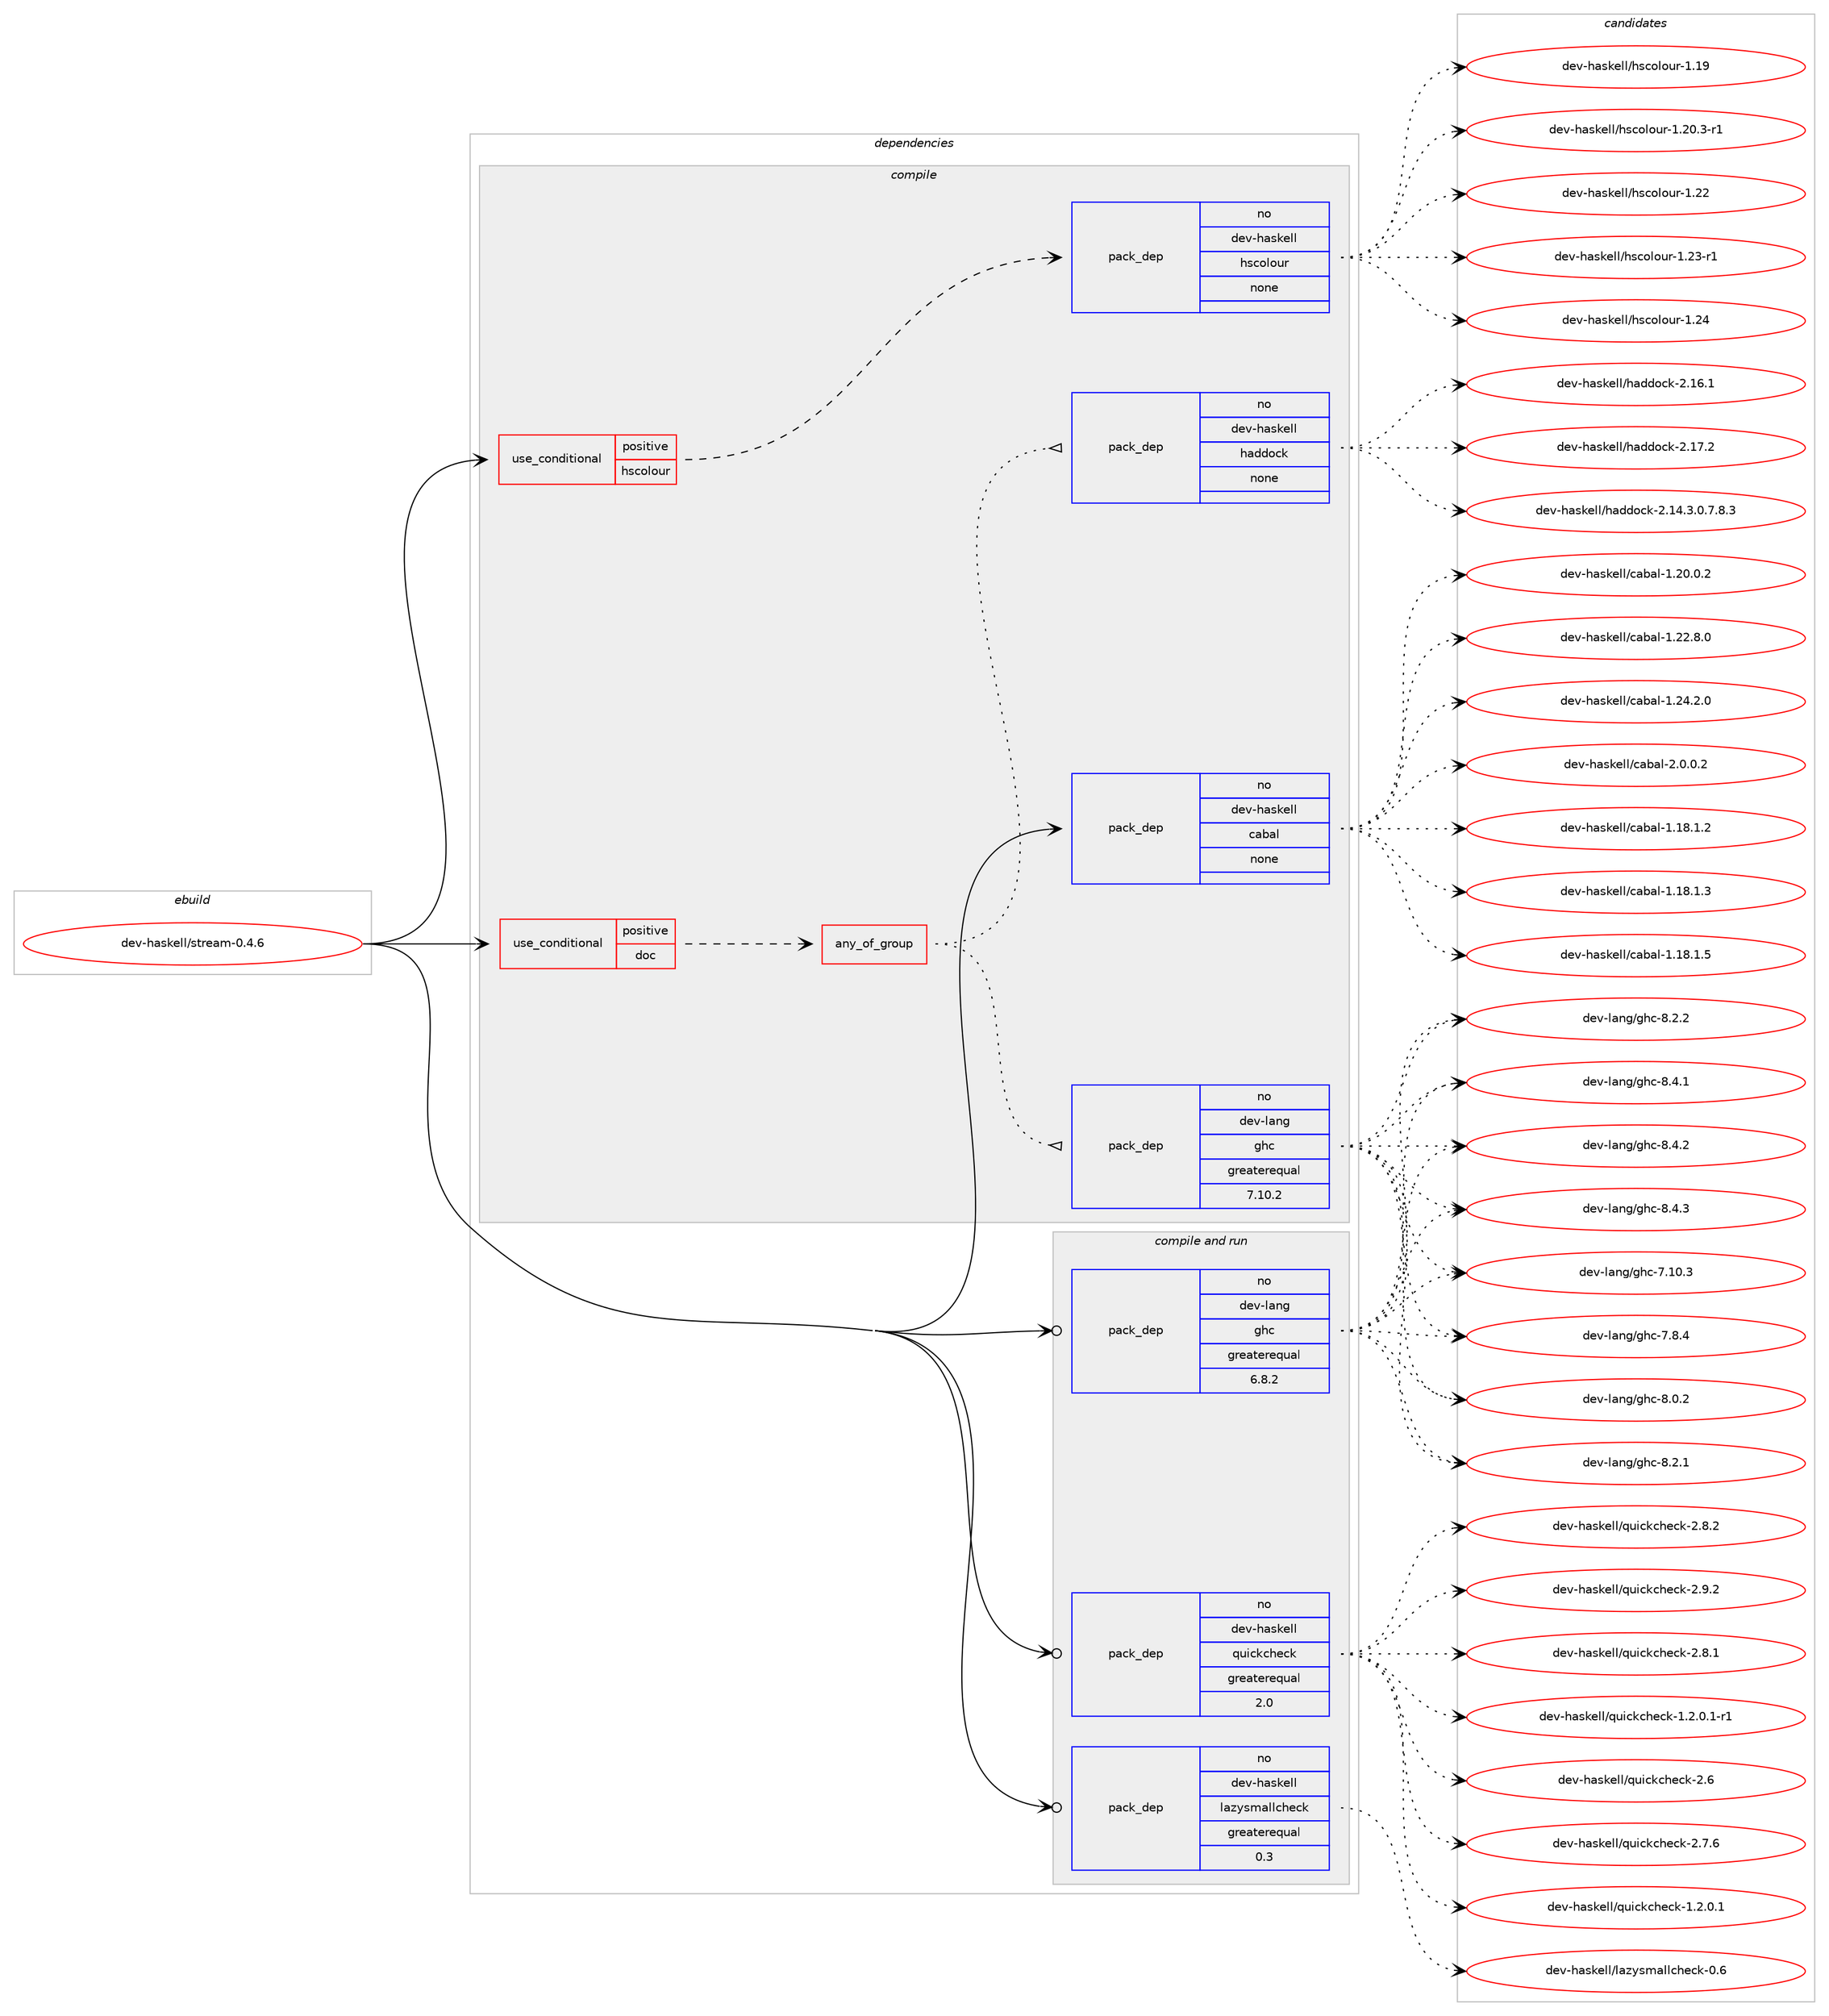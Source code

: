 digraph prolog {

# *************
# Graph options
# *************

newrank=true;
concentrate=true;
compound=true;
graph [rankdir=LR,fontname=Helvetica,fontsize=10,ranksep=1.5];#, ranksep=2.5, nodesep=0.2];
edge  [arrowhead=vee];
node  [fontname=Helvetica,fontsize=10];

# **********
# The ebuild
# **********

subgraph cluster_leftcol {
color=gray;
rank=same;
label=<<i>ebuild</i>>;
id [label="dev-haskell/stream-0.4.6", color=red, width=4, href="../dev-haskell/stream-0.4.6.svg"];
}

# ****************
# The dependencies
# ****************

subgraph cluster_midcol {
color=gray;
label=<<i>dependencies</i>>;
subgraph cluster_compile {
fillcolor="#eeeeee";
style=filled;
label=<<i>compile</i>>;
subgraph cond361512 {
dependency1344629 [label=<<TABLE BORDER="0" CELLBORDER="1" CELLSPACING="0" CELLPADDING="4"><TR><TD ROWSPAN="3" CELLPADDING="10">use_conditional</TD></TR><TR><TD>positive</TD></TR><TR><TD>doc</TD></TR></TABLE>>, shape=none, color=red];
subgraph any21564 {
dependency1344630 [label=<<TABLE BORDER="0" CELLBORDER="1" CELLSPACING="0" CELLPADDING="4"><TR><TD CELLPADDING="10">any_of_group</TD></TR></TABLE>>, shape=none, color=red];subgraph pack961001 {
dependency1344631 [label=<<TABLE BORDER="0" CELLBORDER="1" CELLSPACING="0" CELLPADDING="4" WIDTH="220"><TR><TD ROWSPAN="6" CELLPADDING="30">pack_dep</TD></TR><TR><TD WIDTH="110">no</TD></TR><TR><TD>dev-haskell</TD></TR><TR><TD>haddock</TD></TR><TR><TD>none</TD></TR><TR><TD></TD></TR></TABLE>>, shape=none, color=blue];
}
dependency1344630:e -> dependency1344631:w [weight=20,style="dotted",arrowhead="oinv"];
subgraph pack961002 {
dependency1344632 [label=<<TABLE BORDER="0" CELLBORDER="1" CELLSPACING="0" CELLPADDING="4" WIDTH="220"><TR><TD ROWSPAN="6" CELLPADDING="30">pack_dep</TD></TR><TR><TD WIDTH="110">no</TD></TR><TR><TD>dev-lang</TD></TR><TR><TD>ghc</TD></TR><TR><TD>greaterequal</TD></TR><TR><TD>7.10.2</TD></TR></TABLE>>, shape=none, color=blue];
}
dependency1344630:e -> dependency1344632:w [weight=20,style="dotted",arrowhead="oinv"];
}
dependency1344629:e -> dependency1344630:w [weight=20,style="dashed",arrowhead="vee"];
}
id:e -> dependency1344629:w [weight=20,style="solid",arrowhead="vee"];
subgraph cond361513 {
dependency1344633 [label=<<TABLE BORDER="0" CELLBORDER="1" CELLSPACING="0" CELLPADDING="4"><TR><TD ROWSPAN="3" CELLPADDING="10">use_conditional</TD></TR><TR><TD>positive</TD></TR><TR><TD>hscolour</TD></TR></TABLE>>, shape=none, color=red];
subgraph pack961003 {
dependency1344634 [label=<<TABLE BORDER="0" CELLBORDER="1" CELLSPACING="0" CELLPADDING="4" WIDTH="220"><TR><TD ROWSPAN="6" CELLPADDING="30">pack_dep</TD></TR><TR><TD WIDTH="110">no</TD></TR><TR><TD>dev-haskell</TD></TR><TR><TD>hscolour</TD></TR><TR><TD>none</TD></TR><TR><TD></TD></TR></TABLE>>, shape=none, color=blue];
}
dependency1344633:e -> dependency1344634:w [weight=20,style="dashed",arrowhead="vee"];
}
id:e -> dependency1344633:w [weight=20,style="solid",arrowhead="vee"];
subgraph pack961004 {
dependency1344635 [label=<<TABLE BORDER="0" CELLBORDER="1" CELLSPACING="0" CELLPADDING="4" WIDTH="220"><TR><TD ROWSPAN="6" CELLPADDING="30">pack_dep</TD></TR><TR><TD WIDTH="110">no</TD></TR><TR><TD>dev-haskell</TD></TR><TR><TD>cabal</TD></TR><TR><TD>none</TD></TR><TR><TD></TD></TR></TABLE>>, shape=none, color=blue];
}
id:e -> dependency1344635:w [weight=20,style="solid",arrowhead="vee"];
}
subgraph cluster_compileandrun {
fillcolor="#eeeeee";
style=filled;
label=<<i>compile and run</i>>;
subgraph pack961005 {
dependency1344636 [label=<<TABLE BORDER="0" CELLBORDER="1" CELLSPACING="0" CELLPADDING="4" WIDTH="220"><TR><TD ROWSPAN="6" CELLPADDING="30">pack_dep</TD></TR><TR><TD WIDTH="110">no</TD></TR><TR><TD>dev-haskell</TD></TR><TR><TD>lazysmallcheck</TD></TR><TR><TD>greaterequal</TD></TR><TR><TD>0.3</TD></TR></TABLE>>, shape=none, color=blue];
}
id:e -> dependency1344636:w [weight=20,style="solid",arrowhead="odotvee"];
subgraph pack961006 {
dependency1344637 [label=<<TABLE BORDER="0" CELLBORDER="1" CELLSPACING="0" CELLPADDING="4" WIDTH="220"><TR><TD ROWSPAN="6" CELLPADDING="30">pack_dep</TD></TR><TR><TD WIDTH="110">no</TD></TR><TR><TD>dev-haskell</TD></TR><TR><TD>quickcheck</TD></TR><TR><TD>greaterequal</TD></TR><TR><TD>2.0</TD></TR></TABLE>>, shape=none, color=blue];
}
id:e -> dependency1344637:w [weight=20,style="solid",arrowhead="odotvee"];
subgraph pack961007 {
dependency1344638 [label=<<TABLE BORDER="0" CELLBORDER="1" CELLSPACING="0" CELLPADDING="4" WIDTH="220"><TR><TD ROWSPAN="6" CELLPADDING="30">pack_dep</TD></TR><TR><TD WIDTH="110">no</TD></TR><TR><TD>dev-lang</TD></TR><TR><TD>ghc</TD></TR><TR><TD>greaterequal</TD></TR><TR><TD>6.8.2</TD></TR></TABLE>>, shape=none, color=blue];
}
id:e -> dependency1344638:w [weight=20,style="solid",arrowhead="odotvee"];
}
subgraph cluster_run {
fillcolor="#eeeeee";
style=filled;
label=<<i>run</i>>;
}
}

# **************
# The candidates
# **************

subgraph cluster_choices {
rank=same;
color=gray;
label=<<i>candidates</i>>;

subgraph choice961001 {
color=black;
nodesep=1;
choice1001011184510497115107101108108471049710010011199107455046495246514648465546564651 [label="dev-haskell/haddock-2.14.3.0.7.8.3", color=red, width=4,href="../dev-haskell/haddock-2.14.3.0.7.8.3.svg"];
choice100101118451049711510710110810847104971001001119910745504649544649 [label="dev-haskell/haddock-2.16.1", color=red, width=4,href="../dev-haskell/haddock-2.16.1.svg"];
choice100101118451049711510710110810847104971001001119910745504649554650 [label="dev-haskell/haddock-2.17.2", color=red, width=4,href="../dev-haskell/haddock-2.17.2.svg"];
dependency1344631:e -> choice1001011184510497115107101108108471049710010011199107455046495246514648465546564651:w [style=dotted,weight="100"];
dependency1344631:e -> choice100101118451049711510710110810847104971001001119910745504649544649:w [style=dotted,weight="100"];
dependency1344631:e -> choice100101118451049711510710110810847104971001001119910745504649554650:w [style=dotted,weight="100"];
}
subgraph choice961002 {
color=black;
nodesep=1;
choice1001011184510897110103471031049945554649484651 [label="dev-lang/ghc-7.10.3", color=red, width=4,href="../dev-lang/ghc-7.10.3.svg"];
choice10010111845108971101034710310499455546564652 [label="dev-lang/ghc-7.8.4", color=red, width=4,href="../dev-lang/ghc-7.8.4.svg"];
choice10010111845108971101034710310499455646484650 [label="dev-lang/ghc-8.0.2", color=red, width=4,href="../dev-lang/ghc-8.0.2.svg"];
choice10010111845108971101034710310499455646504649 [label="dev-lang/ghc-8.2.1", color=red, width=4,href="../dev-lang/ghc-8.2.1.svg"];
choice10010111845108971101034710310499455646504650 [label="dev-lang/ghc-8.2.2", color=red, width=4,href="../dev-lang/ghc-8.2.2.svg"];
choice10010111845108971101034710310499455646524649 [label="dev-lang/ghc-8.4.1", color=red, width=4,href="../dev-lang/ghc-8.4.1.svg"];
choice10010111845108971101034710310499455646524650 [label="dev-lang/ghc-8.4.2", color=red, width=4,href="../dev-lang/ghc-8.4.2.svg"];
choice10010111845108971101034710310499455646524651 [label="dev-lang/ghc-8.4.3", color=red, width=4,href="../dev-lang/ghc-8.4.3.svg"];
dependency1344632:e -> choice1001011184510897110103471031049945554649484651:w [style=dotted,weight="100"];
dependency1344632:e -> choice10010111845108971101034710310499455546564652:w [style=dotted,weight="100"];
dependency1344632:e -> choice10010111845108971101034710310499455646484650:w [style=dotted,weight="100"];
dependency1344632:e -> choice10010111845108971101034710310499455646504649:w [style=dotted,weight="100"];
dependency1344632:e -> choice10010111845108971101034710310499455646504650:w [style=dotted,weight="100"];
dependency1344632:e -> choice10010111845108971101034710310499455646524649:w [style=dotted,weight="100"];
dependency1344632:e -> choice10010111845108971101034710310499455646524650:w [style=dotted,weight="100"];
dependency1344632:e -> choice10010111845108971101034710310499455646524651:w [style=dotted,weight="100"];
}
subgraph choice961003 {
color=black;
nodesep=1;
choice100101118451049711510710110810847104115991111081111171144549464957 [label="dev-haskell/hscolour-1.19", color=red, width=4,href="../dev-haskell/hscolour-1.19.svg"];
choice10010111845104971151071011081084710411599111108111117114454946504846514511449 [label="dev-haskell/hscolour-1.20.3-r1", color=red, width=4,href="../dev-haskell/hscolour-1.20.3-r1.svg"];
choice100101118451049711510710110810847104115991111081111171144549465050 [label="dev-haskell/hscolour-1.22", color=red, width=4,href="../dev-haskell/hscolour-1.22.svg"];
choice1001011184510497115107101108108471041159911110811111711445494650514511449 [label="dev-haskell/hscolour-1.23-r1", color=red, width=4,href="../dev-haskell/hscolour-1.23-r1.svg"];
choice100101118451049711510710110810847104115991111081111171144549465052 [label="dev-haskell/hscolour-1.24", color=red, width=4,href="../dev-haskell/hscolour-1.24.svg"];
dependency1344634:e -> choice100101118451049711510710110810847104115991111081111171144549464957:w [style=dotted,weight="100"];
dependency1344634:e -> choice10010111845104971151071011081084710411599111108111117114454946504846514511449:w [style=dotted,weight="100"];
dependency1344634:e -> choice100101118451049711510710110810847104115991111081111171144549465050:w [style=dotted,weight="100"];
dependency1344634:e -> choice1001011184510497115107101108108471041159911110811111711445494650514511449:w [style=dotted,weight="100"];
dependency1344634:e -> choice100101118451049711510710110810847104115991111081111171144549465052:w [style=dotted,weight="100"];
}
subgraph choice961004 {
color=black;
nodesep=1;
choice10010111845104971151071011081084799979897108454946495646494650 [label="dev-haskell/cabal-1.18.1.2", color=red, width=4,href="../dev-haskell/cabal-1.18.1.2.svg"];
choice10010111845104971151071011081084799979897108454946495646494651 [label="dev-haskell/cabal-1.18.1.3", color=red, width=4,href="../dev-haskell/cabal-1.18.1.3.svg"];
choice10010111845104971151071011081084799979897108454946495646494653 [label="dev-haskell/cabal-1.18.1.5", color=red, width=4,href="../dev-haskell/cabal-1.18.1.5.svg"];
choice10010111845104971151071011081084799979897108454946504846484650 [label="dev-haskell/cabal-1.20.0.2", color=red, width=4,href="../dev-haskell/cabal-1.20.0.2.svg"];
choice10010111845104971151071011081084799979897108454946505046564648 [label="dev-haskell/cabal-1.22.8.0", color=red, width=4,href="../dev-haskell/cabal-1.22.8.0.svg"];
choice10010111845104971151071011081084799979897108454946505246504648 [label="dev-haskell/cabal-1.24.2.0", color=red, width=4,href="../dev-haskell/cabal-1.24.2.0.svg"];
choice100101118451049711510710110810847999798971084550464846484650 [label="dev-haskell/cabal-2.0.0.2", color=red, width=4,href="../dev-haskell/cabal-2.0.0.2.svg"];
dependency1344635:e -> choice10010111845104971151071011081084799979897108454946495646494650:w [style=dotted,weight="100"];
dependency1344635:e -> choice10010111845104971151071011081084799979897108454946495646494651:w [style=dotted,weight="100"];
dependency1344635:e -> choice10010111845104971151071011081084799979897108454946495646494653:w [style=dotted,weight="100"];
dependency1344635:e -> choice10010111845104971151071011081084799979897108454946504846484650:w [style=dotted,weight="100"];
dependency1344635:e -> choice10010111845104971151071011081084799979897108454946505046564648:w [style=dotted,weight="100"];
dependency1344635:e -> choice10010111845104971151071011081084799979897108454946505246504648:w [style=dotted,weight="100"];
dependency1344635:e -> choice100101118451049711510710110810847999798971084550464846484650:w [style=dotted,weight="100"];
}
subgraph choice961005 {
color=black;
nodesep=1;
choice1001011184510497115107101108108471089712212111510997108108991041019910745484654 [label="dev-haskell/lazysmallcheck-0.6", color=red, width=4,href="../dev-haskell/lazysmallcheck-0.6.svg"];
dependency1344636:e -> choice1001011184510497115107101108108471089712212111510997108108991041019910745484654:w [style=dotted,weight="100"];
}
subgraph choice961006 {
color=black;
nodesep=1;
choice1001011184510497115107101108108471131171059910799104101991074549465046484649 [label="dev-haskell/quickcheck-1.2.0.1", color=red, width=4,href="../dev-haskell/quickcheck-1.2.0.1.svg"];
choice10010111845104971151071011081084711311710599107991041019910745494650464846494511449 [label="dev-haskell/quickcheck-1.2.0.1-r1", color=red, width=4,href="../dev-haskell/quickcheck-1.2.0.1-r1.svg"];
choice10010111845104971151071011081084711311710599107991041019910745504654 [label="dev-haskell/quickcheck-2.6", color=red, width=4,href="../dev-haskell/quickcheck-2.6.svg"];
choice100101118451049711510710110810847113117105991079910410199107455046554654 [label="dev-haskell/quickcheck-2.7.6", color=red, width=4,href="../dev-haskell/quickcheck-2.7.6.svg"];
choice100101118451049711510710110810847113117105991079910410199107455046564649 [label="dev-haskell/quickcheck-2.8.1", color=red, width=4,href="../dev-haskell/quickcheck-2.8.1.svg"];
choice100101118451049711510710110810847113117105991079910410199107455046564650 [label="dev-haskell/quickcheck-2.8.2", color=red, width=4,href="../dev-haskell/quickcheck-2.8.2.svg"];
choice100101118451049711510710110810847113117105991079910410199107455046574650 [label="dev-haskell/quickcheck-2.9.2", color=red, width=4,href="../dev-haskell/quickcheck-2.9.2.svg"];
dependency1344637:e -> choice1001011184510497115107101108108471131171059910799104101991074549465046484649:w [style=dotted,weight="100"];
dependency1344637:e -> choice10010111845104971151071011081084711311710599107991041019910745494650464846494511449:w [style=dotted,weight="100"];
dependency1344637:e -> choice10010111845104971151071011081084711311710599107991041019910745504654:w [style=dotted,weight="100"];
dependency1344637:e -> choice100101118451049711510710110810847113117105991079910410199107455046554654:w [style=dotted,weight="100"];
dependency1344637:e -> choice100101118451049711510710110810847113117105991079910410199107455046564649:w [style=dotted,weight="100"];
dependency1344637:e -> choice100101118451049711510710110810847113117105991079910410199107455046564650:w [style=dotted,weight="100"];
dependency1344637:e -> choice100101118451049711510710110810847113117105991079910410199107455046574650:w [style=dotted,weight="100"];
}
subgraph choice961007 {
color=black;
nodesep=1;
choice1001011184510897110103471031049945554649484651 [label="dev-lang/ghc-7.10.3", color=red, width=4,href="../dev-lang/ghc-7.10.3.svg"];
choice10010111845108971101034710310499455546564652 [label="dev-lang/ghc-7.8.4", color=red, width=4,href="../dev-lang/ghc-7.8.4.svg"];
choice10010111845108971101034710310499455646484650 [label="dev-lang/ghc-8.0.2", color=red, width=4,href="../dev-lang/ghc-8.0.2.svg"];
choice10010111845108971101034710310499455646504649 [label="dev-lang/ghc-8.2.1", color=red, width=4,href="../dev-lang/ghc-8.2.1.svg"];
choice10010111845108971101034710310499455646504650 [label="dev-lang/ghc-8.2.2", color=red, width=4,href="../dev-lang/ghc-8.2.2.svg"];
choice10010111845108971101034710310499455646524649 [label="dev-lang/ghc-8.4.1", color=red, width=4,href="../dev-lang/ghc-8.4.1.svg"];
choice10010111845108971101034710310499455646524650 [label="dev-lang/ghc-8.4.2", color=red, width=4,href="../dev-lang/ghc-8.4.2.svg"];
choice10010111845108971101034710310499455646524651 [label="dev-lang/ghc-8.4.3", color=red, width=4,href="../dev-lang/ghc-8.4.3.svg"];
dependency1344638:e -> choice1001011184510897110103471031049945554649484651:w [style=dotted,weight="100"];
dependency1344638:e -> choice10010111845108971101034710310499455546564652:w [style=dotted,weight="100"];
dependency1344638:e -> choice10010111845108971101034710310499455646484650:w [style=dotted,weight="100"];
dependency1344638:e -> choice10010111845108971101034710310499455646504649:w [style=dotted,weight="100"];
dependency1344638:e -> choice10010111845108971101034710310499455646504650:w [style=dotted,weight="100"];
dependency1344638:e -> choice10010111845108971101034710310499455646524649:w [style=dotted,weight="100"];
dependency1344638:e -> choice10010111845108971101034710310499455646524650:w [style=dotted,weight="100"];
dependency1344638:e -> choice10010111845108971101034710310499455646524651:w [style=dotted,weight="100"];
}
}

}
